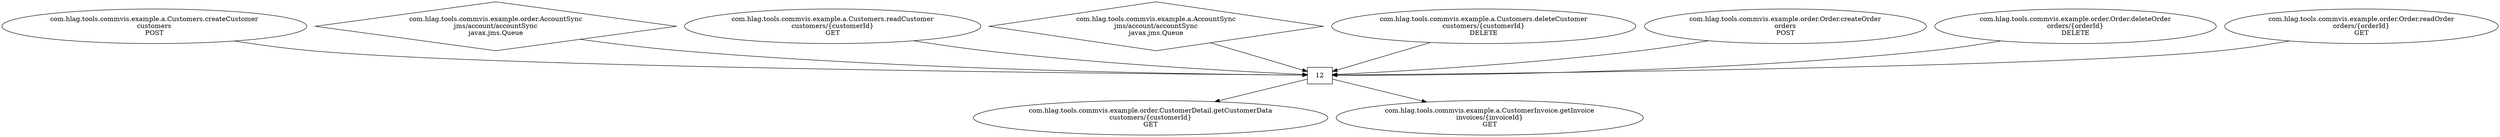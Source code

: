 digraph G {
  "application" [label="12" shape="rectangle"]
  "0" [label="com.hlag.tools.commvis.example.order.CustomerDetail.getCustomerData\ncustomers/{customerId}\nGET" shape="ellipse"]
  "1" [label="com.hlag.tools.commvis.example.a.Customers.createCustomer\ncustomers\nPOST" shape="ellipse"]
  "2" [label="com.hlag.tools.commvis.example.order.AccountSync\njms/account/accountSync\njavax.jms.Queue" shape="diamond"]
  "3" [label="com.hlag.tools.commvis.example.a.Customers.readCustomer\ncustomers/{customerId}\nGET" shape="ellipse"]
  "4" [label="com.hlag.tools.commvis.example.a.AccountSync\njms/account/accountSync\njavax.jms.Queue" shape="diamond"]
  "5" [label="com.hlag.tools.commvis.example.a.CustomerInvoice.getInvoice\ninvoices/{invoiceId}\nGET" shape="ellipse"]
  "6" [label="com.hlag.tools.commvis.example.a.Customers.deleteCustomer\ncustomers/{customerId}\nDELETE" shape="ellipse"]
  "7" [label="com.hlag.tools.commvis.example.order.Order.createOrder\norders\nPOST" shape="ellipse"]
  "8" [label="com.hlag.tools.commvis.example.order.Order.deleteOrder\norders/{orderId}\nDELETE" shape="ellipse"]
  "9" [label="com.hlag.tools.commvis.example.order.Order.readOrder\norders/{orderId}\nGET" shape="ellipse"]

  "application" -> "0"
  "1" -> "application"
  "2" -> "application"
  "3" -> "application"
  "4" -> "application"
  "application" -> "5"
  "6" -> "application"
  "7" -> "application"
  "8" -> "application"
  "9" -> "application"
}